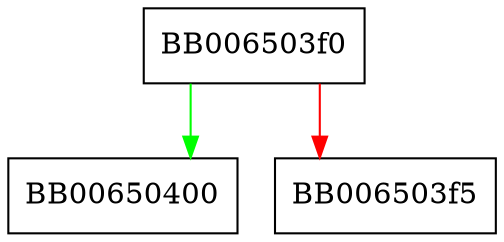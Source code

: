 digraph TS_TST_INFO_print_bio {
  node [shape="box"];
  graph [splines=ortho];
  BB006503f0 -> BB00650400 [color="green"];
  BB006503f0 -> BB006503f5 [color="red"];
}